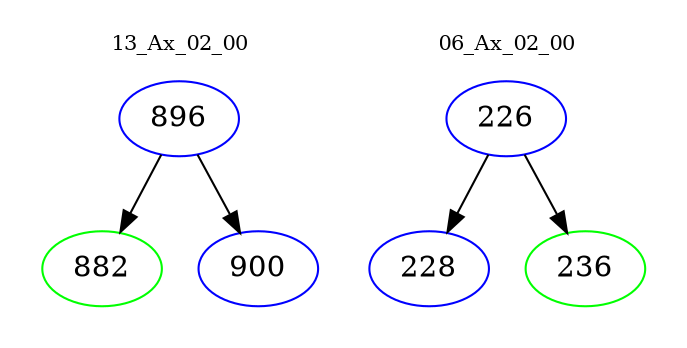 digraph{
subgraph cluster_0 {
color = white
label = "13_Ax_02_00";
fontsize=10;
T0_896 [label="896", color="blue"]
T0_896 -> T0_882 [color="black"]
T0_882 [label="882", color="green"]
T0_896 -> T0_900 [color="black"]
T0_900 [label="900", color="blue"]
}
subgraph cluster_1 {
color = white
label = "06_Ax_02_00";
fontsize=10;
T1_226 [label="226", color="blue"]
T1_226 -> T1_228 [color="black"]
T1_228 [label="228", color="blue"]
T1_226 -> T1_236 [color="black"]
T1_236 [label="236", color="green"]
}
}
